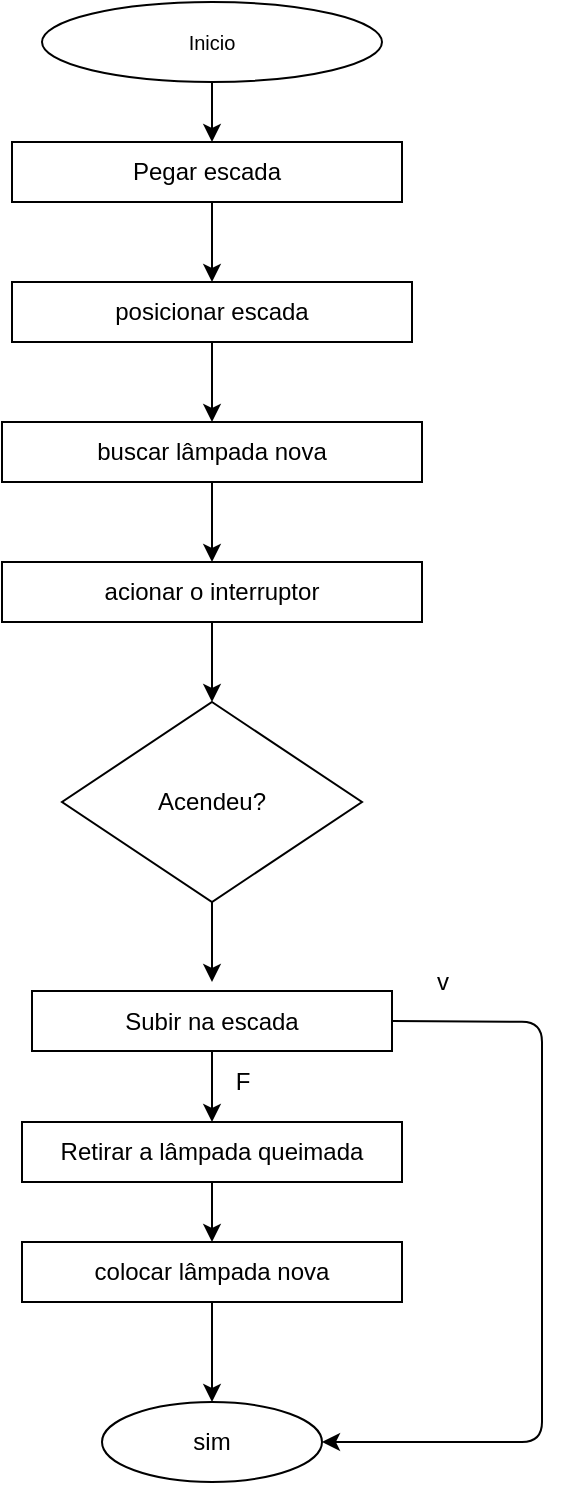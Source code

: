 <mxfile version="14.5.1" type="device"><diagram id="d01hoaFEOvMp8D2jyNy4" name="Página-1"><mxGraphModel dx="905" dy="522" grid="1" gridSize="10" guides="1" tooltips="1" connect="1" arrows="1" fold="1" page="1" pageScale="1" pageWidth="827" pageHeight="1169" math="0" shadow="0"><root><mxCell id="0"/><mxCell id="1" parent="0"/><mxCell id="qicvF5ZZW7PpfYx2SxkL-1" value="&lt;font size=&quot;1&quot;&gt;Inicio&lt;/font&gt;" style="ellipse;whiteSpace=wrap;html=1;" vertex="1" parent="1"><mxGeometry x="300" y="60" width="170" height="40" as="geometry"/></mxCell><mxCell id="qicvF5ZZW7PpfYx2SxkL-2" value="" style="endArrow=classic;html=1;exitX=0.5;exitY=1;exitDx=0;exitDy=0;" edge="1" parent="1" source="qicvF5ZZW7PpfYx2SxkL-1"><mxGeometry width="50" height="50" relative="1" as="geometry"><mxPoint x="360" y="160" as="sourcePoint"/><mxPoint x="385" y="130" as="targetPoint"/><Array as="points"/></mxGeometry></mxCell><mxCell id="qicvF5ZZW7PpfYx2SxkL-3" value="Pegar escada" style="rounded=0;whiteSpace=wrap;html=1;" vertex="1" parent="1"><mxGeometry x="285" y="130" width="195" height="30" as="geometry"/></mxCell><mxCell id="qicvF5ZZW7PpfYx2SxkL-4" value="" style="endArrow=classic;html=1;entryX=0.5;entryY=0;entryDx=0;entryDy=0;" edge="1" parent="1" target="qicvF5ZZW7PpfYx2SxkL-5"><mxGeometry width="50" height="50" relative="1" as="geometry"><mxPoint x="385" y="160" as="sourcePoint"/><mxPoint x="380" y="190" as="targetPoint"/></mxGeometry></mxCell><mxCell id="qicvF5ZZW7PpfYx2SxkL-5" value="posicionar escada" style="rounded=0;whiteSpace=wrap;html=1;" vertex="1" parent="1"><mxGeometry x="285" y="200" width="200" height="30" as="geometry"/></mxCell><mxCell id="qicvF5ZZW7PpfYx2SxkL-6" value="" style="endArrow=classic;html=1;exitX=0.5;exitY=1;exitDx=0;exitDy=0;" edge="1" parent="1" source="qicvF5ZZW7PpfYx2SxkL-5"><mxGeometry width="50" height="50" relative="1" as="geometry"><mxPoint x="360" y="280" as="sourcePoint"/><mxPoint x="385" y="270" as="targetPoint"/></mxGeometry></mxCell><mxCell id="qicvF5ZZW7PpfYx2SxkL-7" value="buscar lâmpada nova" style="rounded=0;whiteSpace=wrap;html=1;" vertex="1" parent="1"><mxGeometry x="280" y="270" width="210" height="30" as="geometry"/></mxCell><mxCell id="qicvF5ZZW7PpfYx2SxkL-8" value="" style="endArrow=classic;html=1;exitX=0.5;exitY=1;exitDx=0;exitDy=0;" edge="1" parent="1" source="qicvF5ZZW7PpfYx2SxkL-7"><mxGeometry width="50" height="50" relative="1" as="geometry"><mxPoint x="360" y="350" as="sourcePoint"/><mxPoint x="385" y="340" as="targetPoint"/></mxGeometry></mxCell><mxCell id="qicvF5ZZW7PpfYx2SxkL-9" value="acionar o interruptor" style="rounded=0;whiteSpace=wrap;html=1;" vertex="1" parent="1"><mxGeometry x="280" y="340" width="210" height="30" as="geometry"/></mxCell><mxCell id="qicvF5ZZW7PpfYx2SxkL-10" value="" style="endArrow=classic;html=1;exitX=0.5;exitY=1;exitDx=0;exitDy=0;" edge="1" parent="1" source="qicvF5ZZW7PpfYx2SxkL-9"><mxGeometry width="50" height="50" relative="1" as="geometry"><mxPoint x="360" y="420" as="sourcePoint"/><mxPoint x="385" y="410" as="targetPoint"/></mxGeometry></mxCell><mxCell id="qicvF5ZZW7PpfYx2SxkL-11" value="Acendeu?" style="rhombus;whiteSpace=wrap;html=1;" vertex="1" parent="1"><mxGeometry x="310" y="410" width="150" height="100" as="geometry"/></mxCell><mxCell id="qicvF5ZZW7PpfYx2SxkL-12" value="" style="endArrow=classic;html=1;exitX=0.5;exitY=1;exitDx=0;exitDy=0;" edge="1" parent="1" source="qicvF5ZZW7PpfYx2SxkL-11"><mxGeometry width="50" height="50" relative="1" as="geometry"><mxPoint x="360" y="560" as="sourcePoint"/><mxPoint x="385" y="550" as="targetPoint"/></mxGeometry></mxCell><mxCell id="qicvF5ZZW7PpfYx2SxkL-13" value="Subir na escada" style="rounded=0;whiteSpace=wrap;html=1;" vertex="1" parent="1"><mxGeometry x="295" y="554.5" width="180" height="30" as="geometry"/></mxCell><mxCell id="qicvF5ZZW7PpfYx2SxkL-14" value="" style="endArrow=classic;html=1;exitX=0.5;exitY=1;exitDx=0;exitDy=0;" edge="1" parent="1" source="qicvF5ZZW7PpfYx2SxkL-13"><mxGeometry width="50" height="50" relative="1" as="geometry"><mxPoint x="370" y="620" as="sourcePoint"/><mxPoint x="385" y="620" as="targetPoint"/></mxGeometry></mxCell><mxCell id="qicvF5ZZW7PpfYx2SxkL-15" value="Retirar a lâmpada queimada" style="rounded=0;whiteSpace=wrap;html=1;" vertex="1" parent="1"><mxGeometry x="290" y="620" width="190" height="30" as="geometry"/></mxCell><mxCell id="qicvF5ZZW7PpfYx2SxkL-16" value="" style="endArrow=classic;html=1;exitX=0.5;exitY=1;exitDx=0;exitDy=0;" edge="1" parent="1" source="qicvF5ZZW7PpfYx2SxkL-15"><mxGeometry width="50" height="50" relative="1" as="geometry"><mxPoint x="360" y="700" as="sourcePoint"/><mxPoint x="385" y="680" as="targetPoint"/></mxGeometry></mxCell><mxCell id="qicvF5ZZW7PpfYx2SxkL-17" value="colocar lâmpada nova" style="rounded=0;whiteSpace=wrap;html=1;" vertex="1" parent="1"><mxGeometry x="290" y="680" width="190" height="30" as="geometry"/></mxCell><mxCell id="qicvF5ZZW7PpfYx2SxkL-18" value="" style="endArrow=classic;html=1;exitX=0.5;exitY=1;exitDx=0;exitDy=0;" edge="1" parent="1" source="qicvF5ZZW7PpfYx2SxkL-17"><mxGeometry width="50" height="50" relative="1" as="geometry"><mxPoint x="360" y="760" as="sourcePoint"/><mxPoint x="385" y="760" as="targetPoint"/></mxGeometry></mxCell><mxCell id="qicvF5ZZW7PpfYx2SxkL-19" value="sim" style="ellipse;whiteSpace=wrap;html=1;" vertex="1" parent="1"><mxGeometry x="330" y="760" width="110" height="40" as="geometry"/></mxCell><mxCell id="qicvF5ZZW7PpfYx2SxkL-29" value="" style="endArrow=classic;html=1;exitX=1;exitY=0.5;exitDx=0;exitDy=0;entryX=1;entryY=0.5;entryDx=0;entryDy=0;" edge="1" parent="1" source="qicvF5ZZW7PpfYx2SxkL-13" target="qicvF5ZZW7PpfYx2SxkL-19"><mxGeometry width="50" height="50" relative="1" as="geometry"><mxPoint x="380" y="660" as="sourcePoint"/><mxPoint x="540" y="790" as="targetPoint"/><Array as="points"><mxPoint x="550" y="570"/><mxPoint x="550" y="780"/></Array></mxGeometry></mxCell><mxCell id="qicvF5ZZW7PpfYx2SxkL-31" value="v" style="text;html=1;align=center;verticalAlign=middle;resizable=0;points=[];autosize=1;" vertex="1" parent="1"><mxGeometry x="490" y="540" width="20" height="20" as="geometry"/></mxCell><mxCell id="qicvF5ZZW7PpfYx2SxkL-32" value="F" style="text;html=1;align=center;verticalAlign=middle;resizable=0;points=[];autosize=1;" vertex="1" parent="1"><mxGeometry x="390" y="590" width="20" height="20" as="geometry"/></mxCell></root></mxGraphModel></diagram></mxfile>